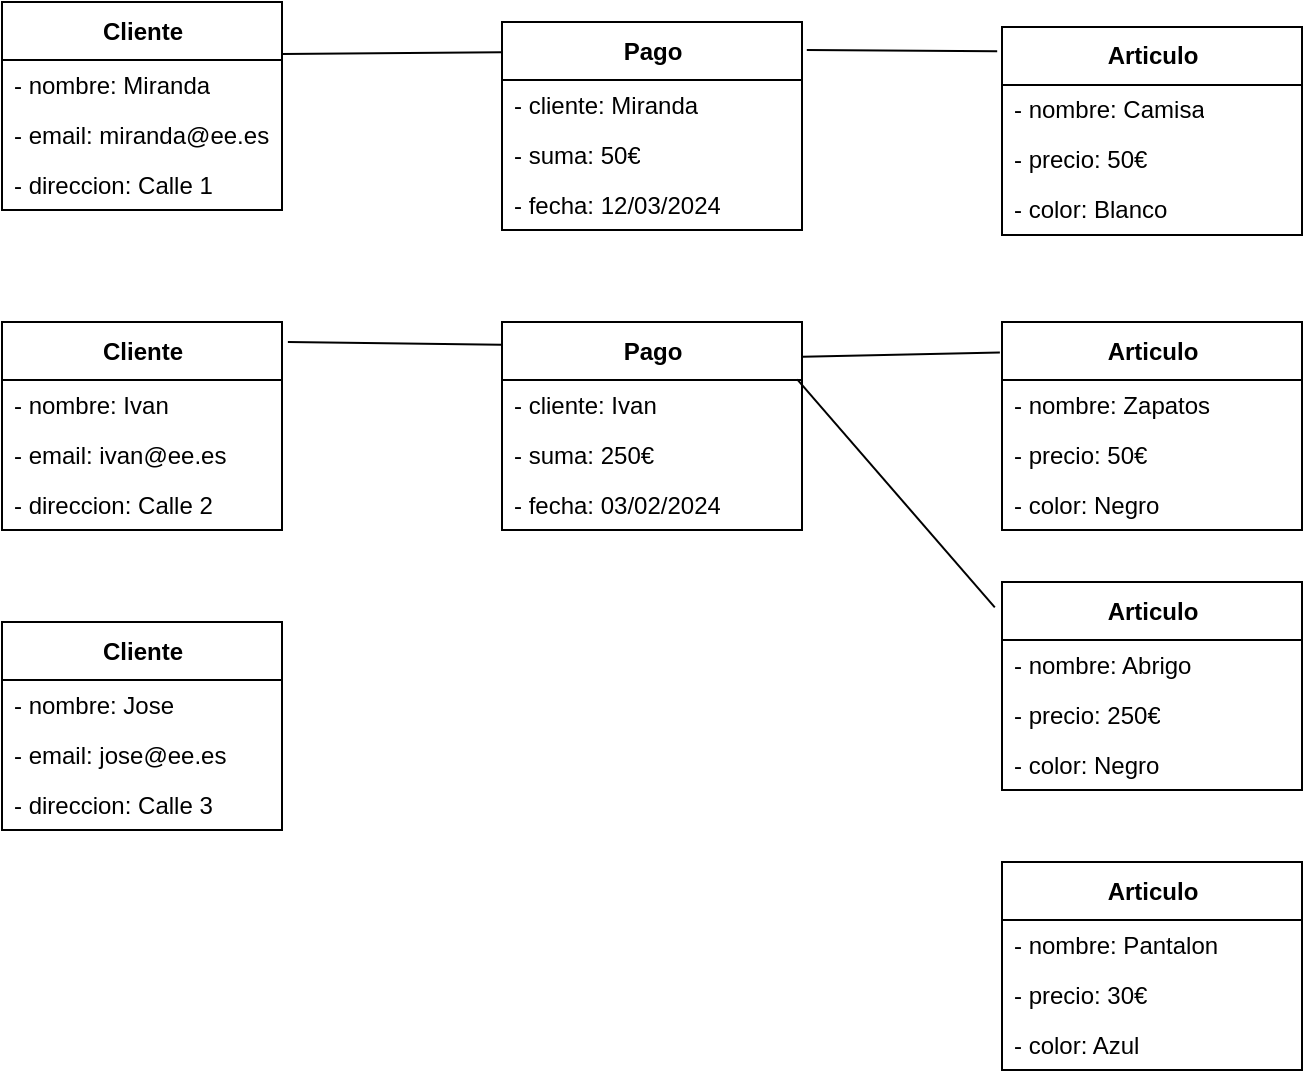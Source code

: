 <mxfile>
    <diagram id="Mf8dK57lE3pj6ywRgIBl" name="Page-1">
        <mxGraphModel dx="813" dy="1147" grid="1" gridSize="10" guides="1" tooltips="1" connect="1" arrows="1" fold="1" page="1" pageScale="1" pageWidth="850" pageHeight="1100" background="#ffffff" math="0" shadow="0">
            <root>
                <mxCell id="0"/>
                <mxCell id="1" parent="0"/>
                <mxCell id="2" value="Cliente" style="swimlane;fontStyle=1;align=center;verticalAlign=middle;childLayout=stackLayout;horizontal=1;startSize=29;horizontalStack=0;resizeParent=1;resizeParentMax=0;resizeLast=0;collapsible=0;marginBottom=0;html=1;fillColor=#FFFFFF;fontColor=#000000;strokeColor=#000000;" parent="1" vertex="1">
                    <mxGeometry x="60" y="100" width="140" height="104" as="geometry"/>
                </mxCell>
                <mxCell id="3" value="- nombre: Miranda" style="text;html=1;strokeColor=none;fillColor=none;align=left;verticalAlign=middle;spacingLeft=4;spacingRight=4;overflow=hidden;rotatable=0;points=[[0,0.5],[1,0.5]];portConstraint=eastwest;fontColor=#000000;" parent="2" vertex="1">
                    <mxGeometry y="29" width="140" height="25" as="geometry"/>
                </mxCell>
                <mxCell id="4" value="- email: miranda@ee.es" style="text;html=1;strokeColor=none;fillColor=none;align=left;verticalAlign=middle;spacingLeft=4;spacingRight=4;overflow=hidden;rotatable=0;points=[[0,0.5],[1,0.5]];portConstraint=eastwest;fontColor=#000000;" parent="2" vertex="1">
                    <mxGeometry y="54" width="140" height="25" as="geometry"/>
                </mxCell>
                <mxCell id="73" value="- direccion: Calle 1" style="text;html=1;strokeColor=none;fillColor=none;align=left;verticalAlign=middle;spacingLeft=4;spacingRight=4;overflow=hidden;rotatable=0;points=[[0,0.5],[1,0.5]];portConstraint=eastwest;fontColor=#000000;" vertex="1" parent="2">
                    <mxGeometry y="79" width="140" height="25" as="geometry"/>
                </mxCell>
                <mxCell id="39" value="Articulo" style="swimlane;fontStyle=1;align=center;verticalAlign=middle;childLayout=stackLayout;horizontal=1;startSize=29;horizontalStack=0;resizeParent=1;resizeParentMax=0;resizeLast=0;collapsible=0;marginBottom=0;html=1;fillColor=#FFFFFF;fontColor=#000000;strokeColor=#000000;" parent="1" vertex="1">
                    <mxGeometry x="560" y="112.5" width="150" height="104" as="geometry"/>
                </mxCell>
                <mxCell id="40" value="- nombre: Camisa" style="text;html=1;strokeColor=none;fillColor=none;align=left;verticalAlign=middle;spacingLeft=4;spacingRight=4;overflow=hidden;rotatable=0;points=[[0,0.5],[1,0.5]];portConstraint=eastwest;fontColor=#000000;" parent="39" vertex="1">
                    <mxGeometry y="29" width="150" height="25" as="geometry"/>
                </mxCell>
                <mxCell id="41" value="- precio: 50€" style="text;html=1;strokeColor=none;fillColor=none;align=left;verticalAlign=middle;spacingLeft=4;spacingRight=4;overflow=hidden;rotatable=0;points=[[0,0.5],[1,0.5]];portConstraint=eastwest;fontColor=#000000;" parent="39" vertex="1">
                    <mxGeometry y="54" width="150" height="25" as="geometry"/>
                </mxCell>
                <mxCell id="86" value="- color: Blanco" style="text;html=1;strokeColor=none;fillColor=none;align=left;verticalAlign=middle;spacingLeft=4;spacingRight=4;overflow=hidden;rotatable=0;points=[[0,0.5],[1,0.5]];portConstraint=eastwest;fontColor=#000000;" vertex="1" parent="39">
                    <mxGeometry y="79" width="150" height="25" as="geometry"/>
                </mxCell>
                <mxCell id="60" value="Pago" style="swimlane;fontStyle=1;align=center;verticalAlign=middle;childLayout=stackLayout;horizontal=1;startSize=29;horizontalStack=0;resizeParent=1;resizeParentMax=0;resizeLast=0;collapsible=0;marginBottom=0;html=1;fillColor=#FFFFFF;fontColor=#000000;strokeColor=#000000;" parent="1" vertex="1">
                    <mxGeometry x="310" y="110" width="150" height="104" as="geometry"/>
                </mxCell>
                <mxCell id="61" value="- cliente: Miranda" style="text;html=1;strokeColor=none;fillColor=none;align=left;verticalAlign=middle;spacingLeft=4;spacingRight=4;overflow=hidden;rotatable=0;points=[[0,0.5],[1,0.5]];portConstraint=eastwest;fontColor=#000000;" parent="60" vertex="1">
                    <mxGeometry y="29" width="150" height="25" as="geometry"/>
                </mxCell>
                <mxCell id="62" value="- suma: 50€" style="text;html=1;strokeColor=none;fillColor=none;align=left;verticalAlign=middle;spacingLeft=4;spacingRight=4;overflow=hidden;rotatable=0;points=[[0,0.5],[1,0.5]];portConstraint=eastwest;fontColor=#000000;" parent="60" vertex="1">
                    <mxGeometry y="54" width="150" height="25" as="geometry"/>
                </mxCell>
                <mxCell id="63" value="- fecha: 12/03/2024" style="text;html=1;strokeColor=none;fillColor=none;align=left;verticalAlign=middle;spacingLeft=4;spacingRight=4;overflow=hidden;rotatable=0;points=[[0,0.5],[1,0.5]];portConstraint=eastwest;fontColor=#000000;" parent="60" vertex="1">
                    <mxGeometry y="79" width="150" height="25" as="geometry"/>
                </mxCell>
                <mxCell id="66" value="" style="endArrow=none;html=1;fontColor=#000000;strokeColor=#000000;entryX=1;entryY=0.25;entryDx=0;entryDy=0;exitX=-0.002;exitY=0.145;exitDx=0;exitDy=0;exitPerimeter=0;" parent="1" source="60" target="2" edge="1">
                    <mxGeometry width="50" height="50" relative="1" as="geometry">
                        <mxPoint x="315.65" y="308.705" as="sourcePoint"/>
                        <mxPoint x="222.38" y="341.297" as="targetPoint"/>
                    </mxGeometry>
                </mxCell>
                <mxCell id="68" value="" style="endArrow=none;html=1;fontColor=#000000;strokeColor=#000000;entryX=1.016;entryY=0.135;entryDx=0;entryDy=0;exitX=-0.016;exitY=0.116;exitDx=0;exitDy=0;entryPerimeter=0;exitPerimeter=0;" parent="1" source="39" target="60" edge="1">
                    <mxGeometry width="50" height="50" relative="1" as="geometry">
                        <mxPoint x="570" y="230.75" as="sourcePoint"/>
                        <mxPoint x="472.85" y="306.641" as="targetPoint"/>
                    </mxGeometry>
                </mxCell>
                <mxCell id="74" value="Cliente" style="swimlane;fontStyle=1;align=center;verticalAlign=middle;childLayout=stackLayout;horizontal=1;startSize=29;horizontalStack=0;resizeParent=1;resizeParentMax=0;resizeLast=0;collapsible=0;marginBottom=0;html=1;fillColor=#FFFFFF;fontColor=#000000;strokeColor=#000000;" vertex="1" parent="1">
                    <mxGeometry x="60" y="260" width="140" height="104" as="geometry"/>
                </mxCell>
                <mxCell id="75" value="- nombre: Ivan" style="text;html=1;strokeColor=none;fillColor=none;align=left;verticalAlign=middle;spacingLeft=4;spacingRight=4;overflow=hidden;rotatable=0;points=[[0,0.5],[1,0.5]];portConstraint=eastwest;fontColor=#000000;" vertex="1" parent="74">
                    <mxGeometry y="29" width="140" height="25" as="geometry"/>
                </mxCell>
                <mxCell id="76" value="- email: ivan@ee.es" style="text;html=1;strokeColor=none;fillColor=none;align=left;verticalAlign=middle;spacingLeft=4;spacingRight=4;overflow=hidden;rotatable=0;points=[[0,0.5],[1,0.5]];portConstraint=eastwest;fontColor=#000000;" vertex="1" parent="74">
                    <mxGeometry y="54" width="140" height="25" as="geometry"/>
                </mxCell>
                <mxCell id="77" value="- direccion: Calle 2" style="text;html=1;strokeColor=none;fillColor=none;align=left;verticalAlign=middle;spacingLeft=4;spacingRight=4;overflow=hidden;rotatable=0;points=[[0,0.5],[1,0.5]];portConstraint=eastwest;fontColor=#000000;" vertex="1" parent="74">
                    <mxGeometry y="79" width="140" height="25" as="geometry"/>
                </mxCell>
                <mxCell id="78" value="Cliente" style="swimlane;fontStyle=1;align=center;verticalAlign=middle;childLayout=stackLayout;horizontal=1;startSize=29;horizontalStack=0;resizeParent=1;resizeParentMax=0;resizeLast=0;collapsible=0;marginBottom=0;html=1;fillColor=#FFFFFF;fontColor=#000000;strokeColor=#000000;" vertex="1" parent="1">
                    <mxGeometry x="60" y="410" width="140" height="104" as="geometry"/>
                </mxCell>
                <mxCell id="79" value="- nombre: Jose" style="text;html=1;strokeColor=none;fillColor=none;align=left;verticalAlign=middle;spacingLeft=4;spacingRight=4;overflow=hidden;rotatable=0;points=[[0,0.5],[1,0.5]];portConstraint=eastwest;fontColor=#000000;" vertex="1" parent="78">
                    <mxGeometry y="29" width="140" height="25" as="geometry"/>
                </mxCell>
                <mxCell id="80" value="- email: jose@ee.es" style="text;html=1;strokeColor=none;fillColor=none;align=left;verticalAlign=middle;spacingLeft=4;spacingRight=4;overflow=hidden;rotatable=0;points=[[0,0.5],[1,0.5]];portConstraint=eastwest;fontColor=#000000;" vertex="1" parent="78">
                    <mxGeometry y="54" width="140" height="25" as="geometry"/>
                </mxCell>
                <mxCell id="81" value="- direccion: Calle 3" style="text;html=1;strokeColor=none;fillColor=none;align=left;verticalAlign=middle;spacingLeft=4;spacingRight=4;overflow=hidden;rotatable=0;points=[[0,0.5],[1,0.5]];portConstraint=eastwest;fontColor=#000000;" vertex="1" parent="78">
                    <mxGeometry y="79" width="140" height="25" as="geometry"/>
                </mxCell>
                <mxCell id="82" value="Pago" style="swimlane;fontStyle=1;align=center;verticalAlign=middle;childLayout=stackLayout;horizontal=1;startSize=29;horizontalStack=0;resizeParent=1;resizeParentMax=0;resizeLast=0;collapsible=0;marginBottom=0;html=1;fillColor=#FFFFFF;fontColor=#000000;strokeColor=#000000;" vertex="1" parent="1">
                    <mxGeometry x="310" y="260" width="150" height="104" as="geometry"/>
                </mxCell>
                <mxCell id="83" value="- cliente: Ivan" style="text;html=1;strokeColor=none;fillColor=none;align=left;verticalAlign=middle;spacingLeft=4;spacingRight=4;overflow=hidden;rotatable=0;points=[[0,0.5],[1,0.5]];portConstraint=eastwest;fontColor=#000000;" vertex="1" parent="82">
                    <mxGeometry y="29" width="150" height="25" as="geometry"/>
                </mxCell>
                <mxCell id="84" value="- suma: 250€" style="text;html=1;strokeColor=none;fillColor=none;align=left;verticalAlign=middle;spacingLeft=4;spacingRight=4;overflow=hidden;rotatable=0;points=[[0,0.5],[1,0.5]];portConstraint=eastwest;fontColor=#000000;" vertex="1" parent="82">
                    <mxGeometry y="54" width="150" height="25" as="geometry"/>
                </mxCell>
                <mxCell id="85" value="- fecha: 03/02/2024" style="text;html=1;strokeColor=none;fillColor=none;align=left;verticalAlign=middle;spacingLeft=4;spacingRight=4;overflow=hidden;rotatable=0;points=[[0,0.5],[1,0.5]];portConstraint=eastwest;fontColor=#000000;" vertex="1" parent="82">
                    <mxGeometry y="79" width="150" height="25" as="geometry"/>
                </mxCell>
                <mxCell id="87" value="Articulo" style="swimlane;fontStyle=1;align=center;verticalAlign=middle;childLayout=stackLayout;horizontal=1;startSize=29;horizontalStack=0;resizeParent=1;resizeParentMax=0;resizeLast=0;collapsible=0;marginBottom=0;html=1;fillColor=#FFFFFF;fontColor=#000000;strokeColor=#000000;" vertex="1" parent="1">
                    <mxGeometry x="560" y="260" width="150" height="104" as="geometry"/>
                </mxCell>
                <mxCell id="88" value="- nombre: Zapatos" style="text;html=1;strokeColor=none;fillColor=none;align=left;verticalAlign=middle;spacingLeft=4;spacingRight=4;overflow=hidden;rotatable=0;points=[[0,0.5],[1,0.5]];portConstraint=eastwest;fontColor=#000000;" vertex="1" parent="87">
                    <mxGeometry y="29" width="150" height="25" as="geometry"/>
                </mxCell>
                <mxCell id="89" value="- precio: 50€" style="text;html=1;strokeColor=none;fillColor=none;align=left;verticalAlign=middle;spacingLeft=4;spacingRight=4;overflow=hidden;rotatable=0;points=[[0,0.5],[1,0.5]];portConstraint=eastwest;fontColor=#000000;" vertex="1" parent="87">
                    <mxGeometry y="54" width="150" height="25" as="geometry"/>
                </mxCell>
                <mxCell id="90" value="- color: Negro" style="text;html=1;strokeColor=none;fillColor=none;align=left;verticalAlign=middle;spacingLeft=4;spacingRight=4;overflow=hidden;rotatable=0;points=[[0,0.5],[1,0.5]];portConstraint=eastwest;fontColor=#000000;" vertex="1" parent="87">
                    <mxGeometry y="79" width="150" height="25" as="geometry"/>
                </mxCell>
                <mxCell id="91" value="Articulo" style="swimlane;fontStyle=1;align=center;verticalAlign=middle;childLayout=stackLayout;horizontal=1;startSize=29;horizontalStack=0;resizeParent=1;resizeParentMax=0;resizeLast=0;collapsible=0;marginBottom=0;html=1;fillColor=#FFFFFF;fontColor=#000000;strokeColor=#000000;" vertex="1" parent="1">
                    <mxGeometry x="560" y="390" width="150" height="104" as="geometry"/>
                </mxCell>
                <mxCell id="92" value="- nombre: Abrigo" style="text;html=1;strokeColor=none;fillColor=none;align=left;verticalAlign=middle;spacingLeft=4;spacingRight=4;overflow=hidden;rotatable=0;points=[[0,0.5],[1,0.5]];portConstraint=eastwest;fontColor=#000000;" vertex="1" parent="91">
                    <mxGeometry y="29" width="150" height="25" as="geometry"/>
                </mxCell>
                <mxCell id="93" value="- precio: 250€" style="text;html=1;strokeColor=none;fillColor=none;align=left;verticalAlign=middle;spacingLeft=4;spacingRight=4;overflow=hidden;rotatable=0;points=[[0,0.5],[1,0.5]];portConstraint=eastwest;fontColor=#000000;" vertex="1" parent="91">
                    <mxGeometry y="54" width="150" height="25" as="geometry"/>
                </mxCell>
                <mxCell id="94" value="- color: Negro" style="text;html=1;strokeColor=none;fillColor=none;align=left;verticalAlign=middle;spacingLeft=4;spacingRight=4;overflow=hidden;rotatable=0;points=[[0,0.5],[1,0.5]];portConstraint=eastwest;fontColor=#000000;" vertex="1" parent="91">
                    <mxGeometry y="79" width="150" height="25" as="geometry"/>
                </mxCell>
                <mxCell id="95" value="Articulo" style="swimlane;fontStyle=1;align=center;verticalAlign=middle;childLayout=stackLayout;horizontal=1;startSize=29;horizontalStack=0;resizeParent=1;resizeParentMax=0;resizeLast=0;collapsible=0;marginBottom=0;html=1;fillColor=#FFFFFF;fontColor=#000000;strokeColor=#000000;" vertex="1" parent="1">
                    <mxGeometry x="560" y="530" width="150" height="104" as="geometry"/>
                </mxCell>
                <mxCell id="96" value="- nombre: Pantalon" style="text;html=1;strokeColor=none;fillColor=none;align=left;verticalAlign=middle;spacingLeft=4;spacingRight=4;overflow=hidden;rotatable=0;points=[[0,0.5],[1,0.5]];portConstraint=eastwest;fontColor=#000000;" vertex="1" parent="95">
                    <mxGeometry y="29" width="150" height="25" as="geometry"/>
                </mxCell>
                <mxCell id="97" value="- precio: 30€" style="text;html=1;strokeColor=none;fillColor=none;align=left;verticalAlign=middle;spacingLeft=4;spacingRight=4;overflow=hidden;rotatable=0;points=[[0,0.5],[1,0.5]];portConstraint=eastwest;fontColor=#000000;" vertex="1" parent="95">
                    <mxGeometry y="54" width="150" height="25" as="geometry"/>
                </mxCell>
                <mxCell id="98" value="- color: Azul" style="text;html=1;strokeColor=none;fillColor=none;align=left;verticalAlign=middle;spacingLeft=4;spacingRight=4;overflow=hidden;rotatable=0;points=[[0,0.5],[1,0.5]];portConstraint=eastwest;fontColor=#000000;" vertex="1" parent="95">
                    <mxGeometry y="79" width="150" height="25" as="geometry"/>
                </mxCell>
                <mxCell id="99" value="" style="endArrow=none;html=1;fontColor=#000000;strokeColor=#000000;entryX=1.021;entryY=0.096;entryDx=0;entryDy=0;exitX=-0.002;exitY=0.109;exitDx=0;exitDy=0;exitPerimeter=0;entryPerimeter=0;" edge="1" parent="1" source="82" target="74">
                    <mxGeometry width="50" height="50" relative="1" as="geometry">
                        <mxPoint x="319.7" y="135.08" as="sourcePoint"/>
                        <mxPoint x="210" y="136" as="targetPoint"/>
                    </mxGeometry>
                </mxCell>
                <mxCell id="100" value="" style="endArrow=none;html=1;fontColor=#000000;strokeColor=#000000;entryX=-0.007;entryY=0.147;entryDx=0;entryDy=0;exitX=1.002;exitY=0.167;exitDx=0;exitDy=0;exitPerimeter=0;entryPerimeter=0;" edge="1" parent="1" source="82" target="87">
                    <mxGeometry width="50" height="50" relative="1" as="geometry">
                        <mxPoint x="319.7" y="281.336" as="sourcePoint"/>
                        <mxPoint x="212.94" y="279.984" as="targetPoint"/>
                    </mxGeometry>
                </mxCell>
                <mxCell id="101" value="" style="endArrow=none;html=1;fontColor=#000000;strokeColor=#000000;entryX=-0.024;entryY=0.122;entryDx=0;entryDy=0;exitX=0.984;exitY=-0.013;exitDx=0;exitDy=0;exitPerimeter=0;entryPerimeter=0;" edge="1" parent="1" source="83" target="91">
                    <mxGeometry width="50" height="50" relative="1" as="geometry">
                        <mxPoint x="470.3" y="287.368" as="sourcePoint"/>
                        <mxPoint x="568.95" y="285.288" as="targetPoint"/>
                    </mxGeometry>
                </mxCell>
            </root>
        </mxGraphModel>
    </diagram>
</mxfile>